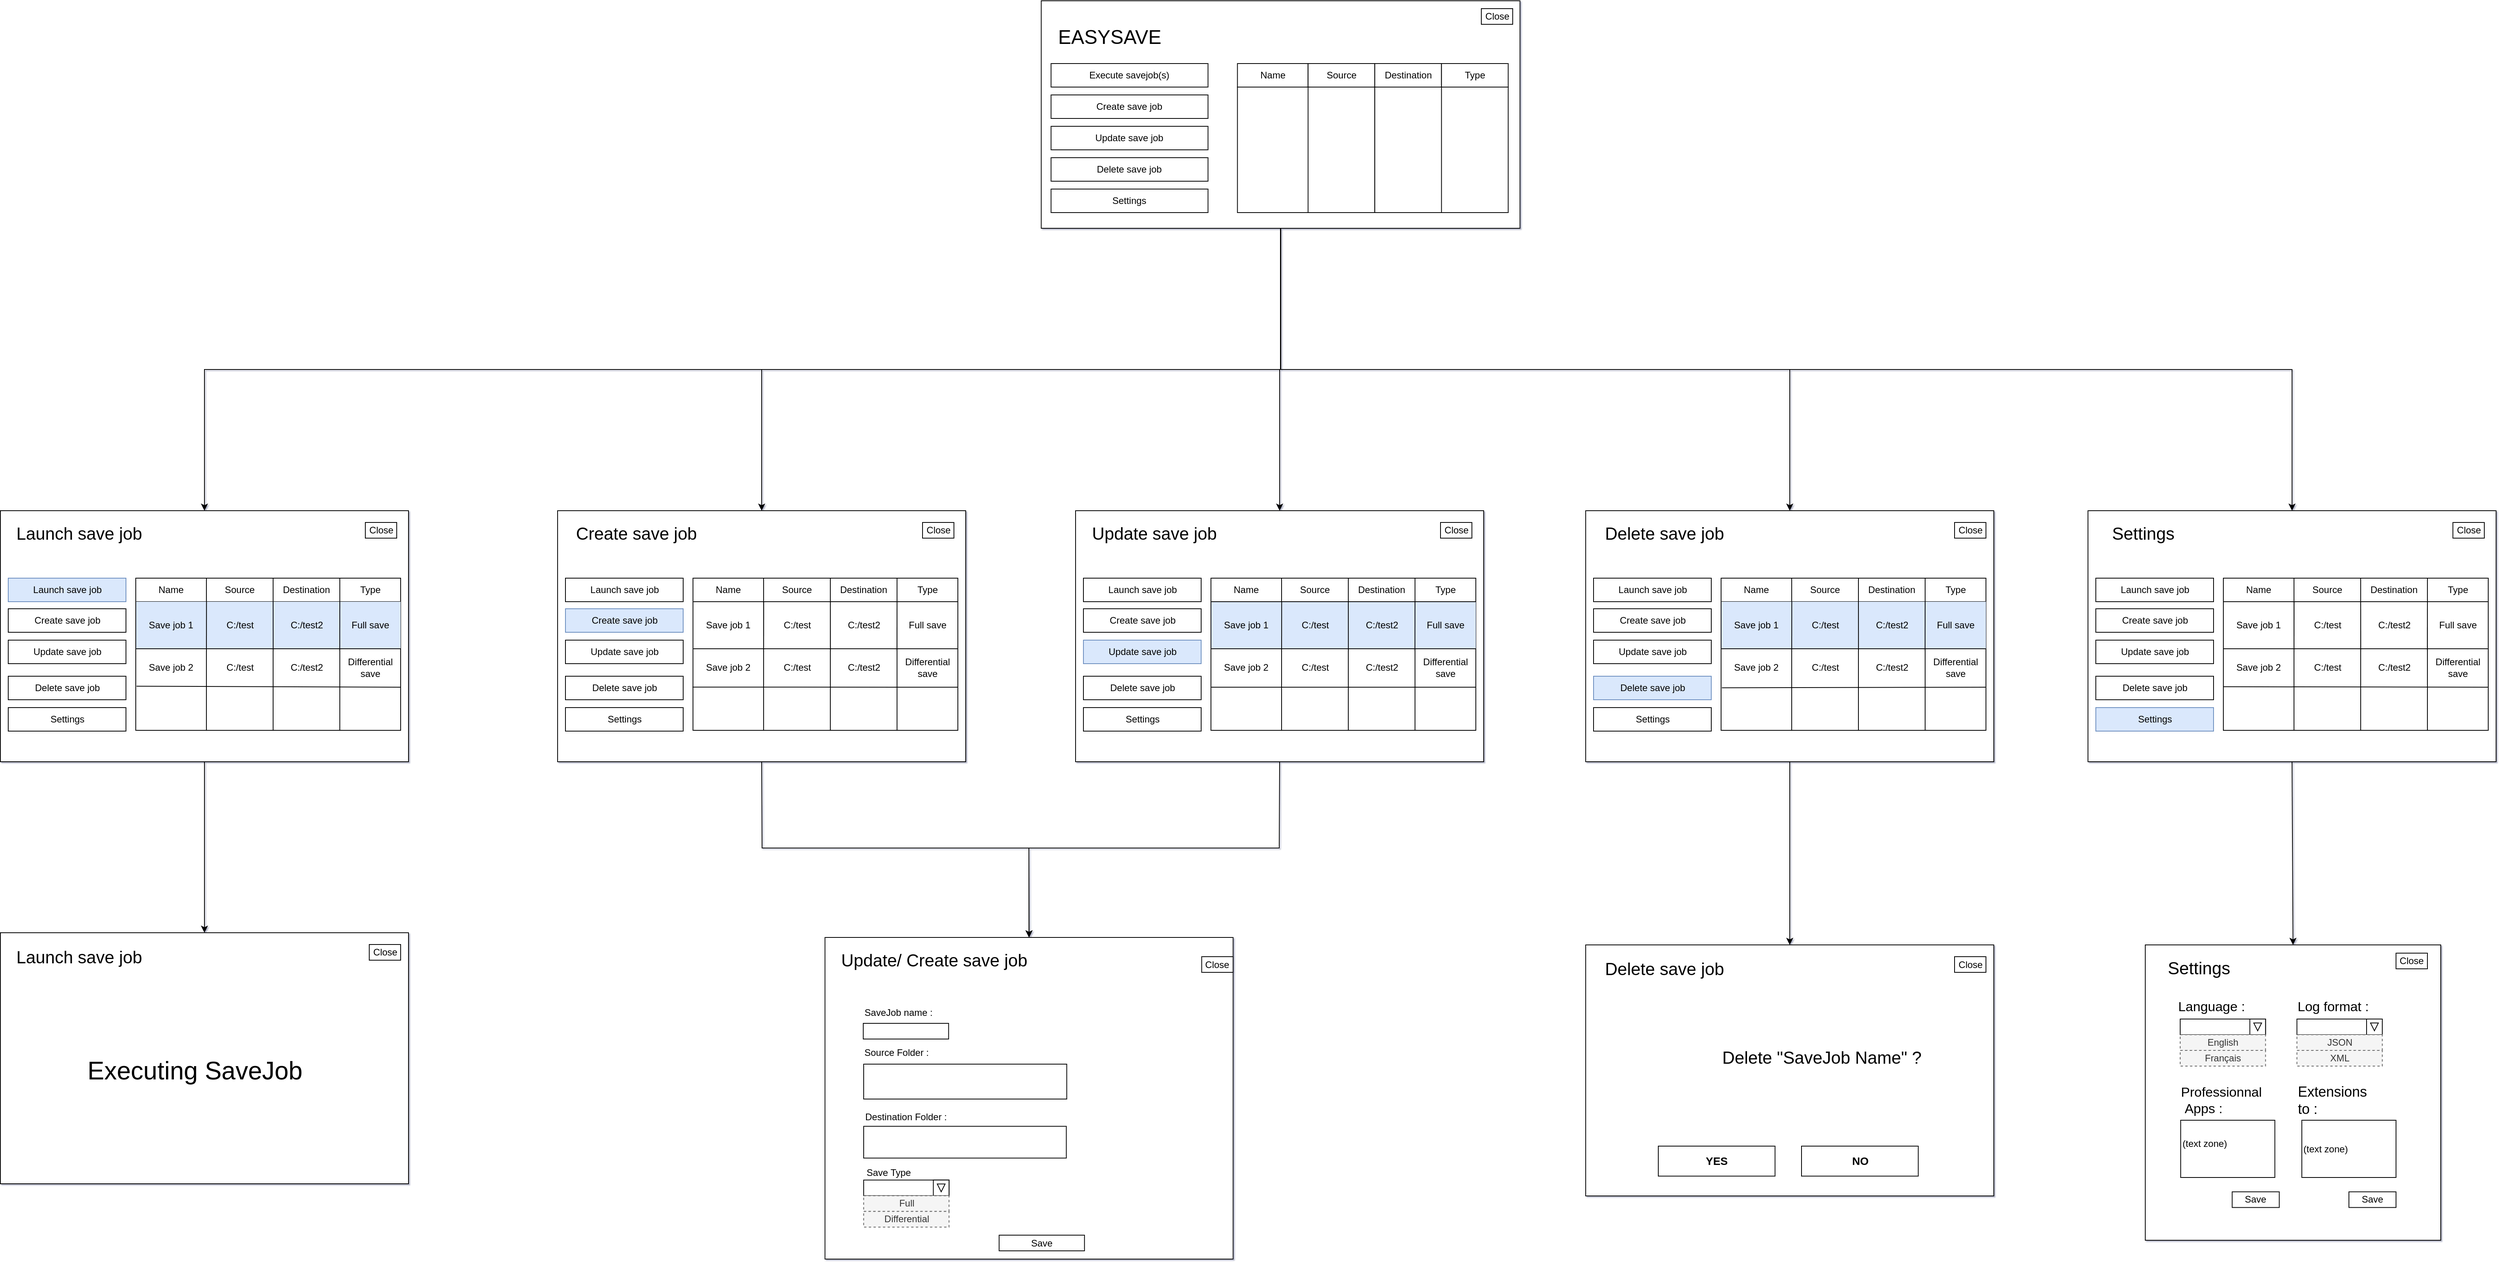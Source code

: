 <mxfile version="23.1.5" type="device">
  <diagram name="Page-1" id="6483GU3L13XsQskkjvX8">
    <mxGraphModel dx="6538" dy="2088" grid="1" gridSize="10" guides="1" tooltips="1" connect="1" arrows="1" fold="1" page="1" pageScale="1" pageWidth="1169" pageHeight="827" background="#ffffff" math="0" shadow="1">
      <root>
        <mxCell id="0" />
        <mxCell id="1" parent="0" />
        <mxCell id="ndV3JWdsCVKpFoXk2zZ--241" value="" style="rounded=0;whiteSpace=wrap;html=1;" parent="1" vertex="1">
          <mxGeometry x="-192.5" y="700" width="520" height="320" as="geometry" />
        </mxCell>
        <mxCell id="ndV3JWdsCVKpFoXk2zZ--247" value="&#xa;&lt;span style=&quot;color: rgb(0, 0, 0); font-family: Helvetica; font-size: 12px; font-style: normal; font-variant-ligatures: normal; font-variant-caps: normal; font-weight: 400; letter-spacing: normal; orphans: 2; text-align: center; text-indent: 0px; text-transform: none; widows: 2; word-spacing: 0px; -webkit-text-stroke-width: 0px; background-color: rgb(251, 251, 251); text-decoration-thickness: initial; text-decoration-style: initial; text-decoration-color: initial; float: none; display: inline !important;&quot;&gt;Save job 1&lt;/span&gt;&#xa;&#xa;" style="rounded=0;whiteSpace=wrap;html=1;" parent="1" vertex="1">
          <mxGeometry x="-20" y="816" width="337.5" height="164" as="geometry" />
        </mxCell>
        <mxCell id="ndV3JWdsCVKpFoXk2zZ--248" value="" style="rounded=0;whiteSpace=wrap;html=1;" parent="1" vertex="1">
          <mxGeometry x="70" y="816" width="85" height="164" as="geometry" />
        </mxCell>
        <mxCell id="ndV3JWdsCVKpFoXk2zZ--249" value="" style="rounded=0;whiteSpace=wrap;html=1;" parent="1" vertex="1">
          <mxGeometry x="155" y="816" width="85" height="164" as="geometry" />
        </mxCell>
        <mxCell id="ndV3JWdsCVKpFoXk2zZ--256" value="Save job 2" style="rounded=0;whiteSpace=wrap;html=1;strokeColor=none;fillColor=none;" parent="1" vertex="1">
          <mxGeometry x="-8.75" y="885" width="67.5" height="30" as="geometry" />
        </mxCell>
        <mxCell id="ndV3JWdsCVKpFoXk2zZ--257" value="C:/test" style="rounded=0;whiteSpace=wrap;html=1;strokeColor=none;fillColor=none;" parent="1" vertex="1">
          <mxGeometry x="78.75" y="885" width="67.5" height="30" as="geometry" />
        </mxCell>
        <mxCell id="ndV3JWdsCVKpFoXk2zZ--258" value="C:/test2" style="rounded=0;whiteSpace=wrap;html=1;strokeColor=none;fillColor=none;" parent="1" vertex="1">
          <mxGeometry x="163.75" y="885" width="67.5" height="30" as="geometry" />
        </mxCell>
        <mxCell id="ndV3JWdsCVKpFoXk2zZ--263" value="" style="endArrow=none;html=1;rounded=0;entryX=1;entryY=1;entryDx=0;entryDy=0;" parent="1" edge="1">
          <mxGeometry width="50" height="50" relative="1" as="geometry">
            <mxPoint x="-20" y="925" as="sourcePoint" />
            <mxPoint x="317" y="925" as="targetPoint" />
          </mxGeometry>
        </mxCell>
        <mxCell id="ndV3JWdsCVKpFoXk2zZ--337" style="edgeStyle=orthogonalEdgeStyle;rounded=0;orthogonalLoop=1;jettySize=auto;html=1;exitX=0.5;exitY=1;exitDx=0;exitDy=0;entryX=0.5;entryY=0;entryDx=0;entryDy=0;" parent="1" source="ndV3JWdsCVKpFoXk2zZ--4" target="ndV3JWdsCVKpFoXk2zZ--22" edge="1">
          <mxGeometry relative="1" as="geometry" />
        </mxCell>
        <mxCell id="ndV3JWdsCVKpFoXk2zZ--338" style="edgeStyle=orthogonalEdgeStyle;rounded=0;orthogonalLoop=1;jettySize=auto;html=1;exitX=0.5;exitY=1;exitDx=0;exitDy=0;entryX=0.5;entryY=0;entryDx=0;entryDy=0;" parent="1" source="ndV3JWdsCVKpFoXk2zZ--4" target="ndV3JWdsCVKpFoXk2zZ--152" edge="1">
          <mxGeometry relative="1" as="geometry" />
        </mxCell>
        <mxCell id="ndV3JWdsCVKpFoXk2zZ--339" style="edgeStyle=orthogonalEdgeStyle;rounded=0;orthogonalLoop=1;jettySize=auto;html=1;" parent="1" source="ndV3JWdsCVKpFoXk2zZ--4" target="ndV3JWdsCVKpFoXk2zZ--241" edge="1">
          <mxGeometry relative="1" as="geometry" />
        </mxCell>
        <mxCell id="ndV3JWdsCVKpFoXk2zZ--340" style="edgeStyle=orthogonalEdgeStyle;rounded=0;orthogonalLoop=1;jettySize=auto;html=1;exitX=0.5;exitY=1;exitDx=0;exitDy=0;" parent="1" source="ndV3JWdsCVKpFoXk2zZ--4" target="ndV3JWdsCVKpFoXk2zZ--119" edge="1">
          <mxGeometry relative="1" as="geometry" />
        </mxCell>
        <mxCell id="ndV3JWdsCVKpFoXk2zZ--341" style="edgeStyle=orthogonalEdgeStyle;rounded=0;orthogonalLoop=1;jettySize=auto;html=1;exitX=0.5;exitY=1;exitDx=0;exitDy=0;" parent="1" source="ndV3JWdsCVKpFoXk2zZ--4" target="ndV3JWdsCVKpFoXk2zZ--303" edge="1">
          <mxGeometry relative="1" as="geometry" />
        </mxCell>
        <mxCell id="ndV3JWdsCVKpFoXk2zZ--4" value="" style="rounded=0;whiteSpace=wrap;html=1;" parent="1" vertex="1">
          <mxGeometry x="-236.25" y="50" width="610" height="290" as="geometry" />
        </mxCell>
        <mxCell id="NSSNdUl1MLXboPLtLDol-12" value="" style="whiteSpace=wrap;html=1;aspect=fixed;" parent="1" vertex="1">
          <mxGeometry x="1170.5" y="1253.5" width="376.5" height="376.5" as="geometry" />
        </mxCell>
        <mxCell id="NSSNdUl1MLXboPLtLDol-3" value="&lt;font style=&quot;font-size: 25px;&quot;&gt;EASYSAVE&lt;/font&gt;" style="text;html=1;strokeColor=none;fillColor=none;align=center;verticalAlign=middle;whiteSpace=wrap;rounded=0;" parent="1" vertex="1">
          <mxGeometry x="-238.75" y="80" width="180" height="30" as="geometry" />
        </mxCell>
        <mxCell id="NSSNdUl1MLXboPLtLDol-23" value="&lt;font style=&quot;font-size: 22px;&quot;&gt;Settings&lt;/font&gt;" style="text;html=1;strokeColor=none;fillColor=none;align=center;verticalAlign=middle;whiteSpace=wrap;rounded=0;" parent="1" vertex="1">
          <mxGeometry x="1173.75" y="1268.5" width="130" height="30" as="geometry" />
        </mxCell>
        <mxCell id="NSSNdUl1MLXboPLtLDol-24" style="edgeStyle=orthogonalEdgeStyle;rounded=0;orthogonalLoop=1;jettySize=auto;html=1;exitX=0.5;exitY=1;exitDx=0;exitDy=0;" parent="1" edge="1">
          <mxGeometry relative="1" as="geometry">
            <mxPoint x="-513.75" y="1341" as="sourcePoint" />
            <mxPoint x="-513.75" y="1341" as="targetPoint" />
          </mxGeometry>
        </mxCell>
        <mxCell id="NSSNdUl1MLXboPLtLDol-28" value="&lt;font style=&quot;font-size: 17px;&quot;&gt;Language :&lt;/font&gt;" style="text;html=1;strokeColor=none;fillColor=none;align=center;verticalAlign=middle;whiteSpace=wrap;rounded=0;" parent="1" vertex="1">
          <mxGeometry x="1155" y="1318" width="200" height="30" as="geometry" />
        </mxCell>
        <mxCell id="NSSNdUl1MLXboPLtLDol-55" value="(text zone)&lt;div&gt;&lt;br/&gt;&lt;/div&gt;" style="rounded=0;whiteSpace=wrap;html=1;align=left;" parent="1" vertex="1">
          <mxGeometry x="1215.63" y="1477" width="120" height="73" as="geometry" />
        </mxCell>
        <mxCell id="NSSNdUl1MLXboPLtLDol-74" value="Close" style="rounded=0;whiteSpace=wrap;html=1;" parent="1" vertex="1">
          <mxGeometry x="1490" y="1264" width="40" height="20" as="geometry" />
        </mxCell>
        <mxCell id="NSSNdUl1MLXboPLtLDol-185" value="Execute savejob(s)" style="rounded=0;whiteSpace=wrap;html=1;" parent="1" vertex="1">
          <mxGeometry x="-223.75" y="130" width="200" height="30" as="geometry" />
        </mxCell>
        <mxCell id="NSSNdUl1MLXboPLtLDol-186" value="Create save job" style="rounded=0;whiteSpace=wrap;html=1;" parent="1" vertex="1">
          <mxGeometry x="-223.75" y="170" width="200" height="30" as="geometry" />
        </mxCell>
        <mxCell id="NSSNdUl1MLXboPLtLDol-187" value="Update save job" style="rounded=0;whiteSpace=wrap;html=1;" parent="1" vertex="1">
          <mxGeometry x="-223.75" y="210" width="200" height="30" as="geometry" />
        </mxCell>
        <mxCell id="NSSNdUl1MLXboPLtLDol-188" value="Delete save job" style="rounded=0;whiteSpace=wrap;html=1;" parent="1" vertex="1">
          <mxGeometry x="-223.75" y="250" width="200" height="30" as="geometry" />
        </mxCell>
        <mxCell id="NSSNdUl1MLXboPLtLDol-189" value="Settings" style="rounded=0;whiteSpace=wrap;html=1;" parent="1" vertex="1">
          <mxGeometry x="-223.75" y="290" width="200" height="30" as="geometry" />
        </mxCell>
        <mxCell id="ndV3JWdsCVKpFoXk2zZ--2" value="&lt;font style=&quot;font-size: 17px;&quot;&gt;Log format :&lt;/font&gt;" style="text;html=1;strokeColor=none;fillColor=none;align=center;verticalAlign=middle;whiteSpace=wrap;rounded=0;" parent="1" vertex="1">
          <mxGeometry x="1310" y="1318" width="200" height="30" as="geometry" />
        </mxCell>
        <mxCell id="ndV3JWdsCVKpFoXk2zZ--5" value="Name" style="rounded=0;whiteSpace=wrap;html=1;" parent="1" vertex="1">
          <mxGeometry x="13.75" y="130" width="90" height="30" as="geometry" />
        </mxCell>
        <mxCell id="ndV3JWdsCVKpFoXk2zZ--7" value="Source" style="rounded=0;whiteSpace=wrap;html=1;" parent="1" vertex="1">
          <mxGeometry x="103.75" y="130" width="85" height="30" as="geometry" />
        </mxCell>
        <mxCell id="ndV3JWdsCVKpFoXk2zZ--9" value="Destination" style="rounded=0;whiteSpace=wrap;html=1;" parent="1" vertex="1">
          <mxGeometry x="188.75" y="130" width="85" height="30" as="geometry" />
        </mxCell>
        <mxCell id="ndV3JWdsCVKpFoXk2zZ--10" value="Type" style="rounded=0;whiteSpace=wrap;html=1;" parent="1" vertex="1">
          <mxGeometry x="273.75" y="130" width="85" height="30" as="geometry" />
        </mxCell>
        <mxCell id="ndV3JWdsCVKpFoXk2zZ--13" value="" style="rounded=0;whiteSpace=wrap;html=1;" parent="1" vertex="1">
          <mxGeometry x="13.75" y="160" width="345" height="160" as="geometry" />
        </mxCell>
        <mxCell id="ndV3JWdsCVKpFoXk2zZ--17" value="" style="rounded=0;whiteSpace=wrap;html=1;" parent="1" vertex="1">
          <mxGeometry x="103.75" y="160" width="85" height="160" as="geometry" />
        </mxCell>
        <mxCell id="ndV3JWdsCVKpFoXk2zZ--18" value="" style="rounded=0;whiteSpace=wrap;html=1;" parent="1" vertex="1">
          <mxGeometry x="188.75" y="160" width="85" height="160" as="geometry" />
        </mxCell>
        <mxCell id="ndV3JWdsCVKpFoXk2zZ--22" value="" style="rounded=0;whiteSpace=wrap;html=1;" parent="1" vertex="1">
          <mxGeometry x="-1562.5" y="700" width="520" height="320" as="geometry" />
        </mxCell>
        <mxCell id="ndV3JWdsCVKpFoXk2zZ--23" value="&lt;font style=&quot;font-size: 22px;&quot;&gt;Launch save job&lt;/font&gt;" style="text;html=1;strokeColor=none;fillColor=none;align=center;verticalAlign=middle;whiteSpace=wrap;rounded=0;" parent="1" vertex="1">
          <mxGeometry x="-1552.5" y="715" width="180" height="30" as="geometry" />
        </mxCell>
        <mxCell id="ndV3JWdsCVKpFoXk2zZ--24" value="Launch save job" style="rounded=0;whiteSpace=wrap;html=1;fillColor=#dae8fc;strokeColor=#6c8ebf;" parent="1" vertex="1">
          <mxGeometry x="-1552.5" y="786" width="150" height="30" as="geometry" />
        </mxCell>
        <mxCell id="ndV3JWdsCVKpFoXk2zZ--29" value="Name" style="rounded=0;whiteSpace=wrap;html=1;" parent="1" vertex="1">
          <mxGeometry x="-1390" y="786" width="90" height="30" as="geometry" />
        </mxCell>
        <mxCell id="ndV3JWdsCVKpFoXk2zZ--30" value="Source" style="rounded=0;whiteSpace=wrap;html=1;" parent="1" vertex="1">
          <mxGeometry x="-1300" y="786" width="85" height="30" as="geometry" />
        </mxCell>
        <mxCell id="ndV3JWdsCVKpFoXk2zZ--31" value="Destination" style="rounded=0;whiteSpace=wrap;html=1;" parent="1" vertex="1">
          <mxGeometry x="-1215" y="786" width="85" height="30" as="geometry" />
        </mxCell>
        <mxCell id="ndV3JWdsCVKpFoXk2zZ--32" value="Type" style="rounded=0;whiteSpace=wrap;html=1;" parent="1" vertex="1">
          <mxGeometry x="-1130" y="786" width="77.5" height="30" as="geometry" />
        </mxCell>
        <mxCell id="ndV3JWdsCVKpFoXk2zZ--33" value="&#xa;&lt;span style=&quot;color: rgb(0, 0, 0); font-family: Helvetica; font-size: 12px; font-style: normal; font-variant-ligatures: normal; font-variant-caps: normal; font-weight: 400; letter-spacing: normal; orphans: 2; text-align: center; text-indent: 0px; text-transform: none; widows: 2; word-spacing: 0px; -webkit-text-stroke-width: 0px; background-color: rgb(251, 251, 251); text-decoration-thickness: initial; text-decoration-style: initial; text-decoration-color: initial; float: none; display: inline !important;&quot;&gt;Save job 1&lt;/span&gt;&#xa;&#xa;" style="rounded=0;whiteSpace=wrap;html=1;" parent="1" vertex="1">
          <mxGeometry x="-1390" y="816" width="337.5" height="164" as="geometry" />
        </mxCell>
        <mxCell id="ndV3JWdsCVKpFoXk2zZ--34" value="" style="rounded=0;whiteSpace=wrap;html=1;" parent="1" vertex="1">
          <mxGeometry x="-1300" y="816" width="85" height="164" as="geometry" />
        </mxCell>
        <mxCell id="ndV3JWdsCVKpFoXk2zZ--35" value="" style="rounded=0;whiteSpace=wrap;html=1;" parent="1" vertex="1">
          <mxGeometry x="-1215" y="816" width="85" height="164" as="geometry" />
        </mxCell>
        <mxCell id="ndV3JWdsCVKpFoXk2zZ--44" value="" style="rounded=0;whiteSpace=wrap;html=1;strokeColor=none;fillColor=#dae8fc;" parent="1" vertex="1">
          <mxGeometry x="-1390" y="816" width="337.5" height="60" as="geometry" />
        </mxCell>
        <mxCell id="ndV3JWdsCVKpFoXk2zZ--37" value="Save job 1" style="rounded=0;whiteSpace=wrap;html=1;strokeColor=none;fillColor=none;" parent="1" vertex="1">
          <mxGeometry x="-1378.75" y="831" width="67.5" height="30" as="geometry" />
        </mxCell>
        <mxCell id="ndV3JWdsCVKpFoXk2zZ--38" value="C:/test" style="rounded=0;whiteSpace=wrap;html=1;strokeColor=none;fillColor=none;" parent="1" vertex="1">
          <mxGeometry x="-1291.25" y="831" width="67.5" height="30" as="geometry" />
        </mxCell>
        <mxCell id="ndV3JWdsCVKpFoXk2zZ--39" value="C:/test2" style="rounded=0;whiteSpace=wrap;html=1;strokeColor=none;fillColor=none;" parent="1" vertex="1">
          <mxGeometry x="-1206.25" y="831" width="67.5" height="30" as="geometry" />
        </mxCell>
        <mxCell id="ndV3JWdsCVKpFoXk2zZ--41" value="Full save" style="rounded=0;whiteSpace=wrap;html=1;strokeColor=none;fillColor=none;" parent="1" vertex="1">
          <mxGeometry x="-1125" y="831" width="67.5" height="30" as="geometry" />
        </mxCell>
        <mxCell id="ndV3JWdsCVKpFoXk2zZ--45" value="" style="endArrow=none;html=1;rounded=0;exitX=0.267;exitY=0;exitDx=0;exitDy=0;exitPerimeter=0;" parent="1" source="ndV3JWdsCVKpFoXk2zZ--44" edge="1">
          <mxGeometry width="50" height="50" relative="1" as="geometry">
            <mxPoint x="-1352.5" y="898.5" as="sourcePoint" />
            <mxPoint x="-1300" y="892.805" as="targetPoint" />
          </mxGeometry>
        </mxCell>
        <mxCell id="ndV3JWdsCVKpFoXk2zZ--51" value="" style="endArrow=none;html=1;rounded=0;exitX=0;exitY=0;exitDx=0;exitDy=0;entryX=0;entryY=0.385;entryDx=0;entryDy=0;entryPerimeter=0;" parent="1" source="ndV3JWdsCVKpFoXk2zZ--44" target="ndV3JWdsCVKpFoXk2zZ--33" edge="1">
          <mxGeometry width="50" height="50" relative="1" as="geometry">
            <mxPoint x="-1289.5" y="826" as="sourcePoint" />
            <mxPoint x="-1290" y="902.805" as="targetPoint" />
          </mxGeometry>
        </mxCell>
        <mxCell id="ndV3JWdsCVKpFoXk2zZ--52" value="Save job 2" style="rounded=0;whiteSpace=wrap;html=1;strokeColor=none;fillColor=none;" parent="1" vertex="1">
          <mxGeometry x="-1378.75" y="885" width="67.5" height="30" as="geometry" />
        </mxCell>
        <mxCell id="ndV3JWdsCVKpFoXk2zZ--53" value="C:/test" style="rounded=0;whiteSpace=wrap;html=1;strokeColor=none;fillColor=none;" parent="1" vertex="1">
          <mxGeometry x="-1291.25" y="885" width="67.5" height="30" as="geometry" />
        </mxCell>
        <mxCell id="ndV3JWdsCVKpFoXk2zZ--54" value="C:/test2" style="rounded=0;whiteSpace=wrap;html=1;strokeColor=none;fillColor=none;" parent="1" vertex="1">
          <mxGeometry x="-1206.25" y="885" width="67.5" height="30" as="geometry" />
        </mxCell>
        <mxCell id="ndV3JWdsCVKpFoXk2zZ--55" value="Differential save" style="rounded=0;whiteSpace=wrap;html=1;strokeColor=none;fillColor=none;" parent="1" vertex="1">
          <mxGeometry x="-1125" y="885" width="67.5" height="30" as="geometry" />
        </mxCell>
        <mxCell id="ndV3JWdsCVKpFoXk2zZ--56" value="" style="endArrow=none;html=1;rounded=0;exitX=0.267;exitY=0;exitDx=0;exitDy=0;exitPerimeter=0;entryX=0.001;entryY=0.384;entryDx=0;entryDy=0;entryPerimeter=0;" parent="1" target="ndV3JWdsCVKpFoXk2zZ--35" edge="1">
          <mxGeometry width="50" height="50" relative="1" as="geometry">
            <mxPoint x="-1215" y="812.6" as="sourcePoint" />
            <mxPoint x="-1215.5" y="889.405" as="targetPoint" />
          </mxGeometry>
        </mxCell>
        <mxCell id="ndV3JWdsCVKpFoXk2zZ--57" value="" style="endArrow=none;html=1;rounded=0;entryX=1;entryY=1;entryDx=0;entryDy=0;" parent="1" target="ndV3JWdsCVKpFoXk2zZ--44" edge="1">
          <mxGeometry width="50" height="50" relative="1" as="geometry">
            <mxPoint x="-1390" y="876" as="sourcePoint" />
            <mxPoint x="-1280" y="912.805" as="targetPoint" />
          </mxGeometry>
        </mxCell>
        <mxCell id="ndV3JWdsCVKpFoXk2zZ--58" value="" style="endArrow=none;html=1;rounded=0;exitX=0.267;exitY=0;exitDx=0;exitDy=0;exitPerimeter=0;entryX=0.999;entryY=0.382;entryDx=0;entryDy=0;entryPerimeter=0;" parent="1" target="ndV3JWdsCVKpFoXk2zZ--35" edge="1">
          <mxGeometry width="50" height="50" relative="1" as="geometry">
            <mxPoint x="-1130" y="812.6" as="sourcePoint" />
            <mxPoint x="-1130.5" y="889.405" as="targetPoint" />
          </mxGeometry>
        </mxCell>
        <mxCell id="ndV3JWdsCVKpFoXk2zZ--59" value="" style="endArrow=none;html=1;rounded=0;entryX=1;entryY=1;entryDx=0;entryDy=0;exitX=0.003;exitY=0.657;exitDx=0;exitDy=0;exitPerimeter=0;" parent="1" source="ndV3JWdsCVKpFoXk2zZ--33" edge="1">
          <mxGeometry width="50" height="50" relative="1" as="geometry">
            <mxPoint x="-1392.5" y="925" as="sourcePoint" />
            <mxPoint x="-1053" y="925" as="targetPoint" />
          </mxGeometry>
        </mxCell>
        <mxCell id="ndV3JWdsCVKpFoXk2zZ--114" value="Create save job" style="rounded=0;whiteSpace=wrap;html=1;" parent="1" vertex="1">
          <mxGeometry x="-1552.5" y="825" width="150" height="30" as="geometry" />
        </mxCell>
        <mxCell id="ndV3JWdsCVKpFoXk2zZ--115" value="Update save job" style="rounded=0;whiteSpace=wrap;html=1;" parent="1" vertex="1">
          <mxGeometry x="-1552.5" y="865" width="150" height="30" as="geometry" />
        </mxCell>
        <mxCell id="ndV3JWdsCVKpFoXk2zZ--116" value="Delete save job" style="rounded=0;whiteSpace=wrap;html=1;" parent="1" vertex="1">
          <mxGeometry x="-1552.5" y="911" width="150" height="30" as="geometry" />
        </mxCell>
        <mxCell id="ndV3JWdsCVKpFoXk2zZ--118" value="Settings" style="rounded=0;whiteSpace=wrap;html=1;" parent="1" vertex="1">
          <mxGeometry x="-1552.5" y="951" width="150" height="30" as="geometry" />
        </mxCell>
        <mxCell id="ndV3JWdsCVKpFoXk2zZ--119" value="" style="rounded=0;whiteSpace=wrap;html=1;" parent="1" vertex="1">
          <mxGeometry x="457.5" y="700" width="520" height="320" as="geometry" />
        </mxCell>
        <mxCell id="ndV3JWdsCVKpFoXk2zZ--120" value="&lt;font style=&quot;font-size: 22px;&quot;&gt;Delete save job&lt;/font&gt;" style="text;html=1;strokeColor=none;fillColor=none;align=center;verticalAlign=middle;whiteSpace=wrap;rounded=0;" parent="1" vertex="1">
          <mxGeometry x="467.5" y="715" width="180" height="30" as="geometry" />
        </mxCell>
        <mxCell id="ndV3JWdsCVKpFoXk2zZ--122" value="Name" style="rounded=0;whiteSpace=wrap;html=1;" parent="1" vertex="1">
          <mxGeometry x="630" y="786" width="90" height="30" as="geometry" />
        </mxCell>
        <mxCell id="ndV3JWdsCVKpFoXk2zZ--123" value="Source" style="rounded=0;whiteSpace=wrap;html=1;" parent="1" vertex="1">
          <mxGeometry x="720" y="786" width="85" height="30" as="geometry" />
        </mxCell>
        <mxCell id="ndV3JWdsCVKpFoXk2zZ--124" value="Destination" style="rounded=0;whiteSpace=wrap;html=1;" parent="1" vertex="1">
          <mxGeometry x="805" y="786" width="85" height="30" as="geometry" />
        </mxCell>
        <mxCell id="ndV3JWdsCVKpFoXk2zZ--125" value="Type" style="rounded=0;whiteSpace=wrap;html=1;" parent="1" vertex="1">
          <mxGeometry x="890" y="786" width="77.5" height="30" as="geometry" />
        </mxCell>
        <mxCell id="ndV3JWdsCVKpFoXk2zZ--126" value="&#xa;&lt;span style=&quot;color: rgb(0, 0, 0); font-family: Helvetica; font-size: 12px; font-style: normal; font-variant-ligatures: normal; font-variant-caps: normal; font-weight: 400; letter-spacing: normal; orphans: 2; text-align: center; text-indent: 0px; text-transform: none; widows: 2; word-spacing: 0px; -webkit-text-stroke-width: 0px; background-color: rgb(251, 251, 251); text-decoration-thickness: initial; text-decoration-style: initial; text-decoration-color: initial; float: none; display: inline !important;&quot;&gt;Save job 1&lt;/span&gt;&#xa;&#xa;" style="rounded=0;whiteSpace=wrap;html=1;" parent="1" vertex="1">
          <mxGeometry x="630" y="816" width="337.5" height="164" as="geometry" />
        </mxCell>
        <mxCell id="ndV3JWdsCVKpFoXk2zZ--127" value="" style="rounded=0;whiteSpace=wrap;html=1;" parent="1" vertex="1">
          <mxGeometry x="720" y="816" width="85" height="164" as="geometry" />
        </mxCell>
        <mxCell id="ndV3JWdsCVKpFoXk2zZ--128" value="" style="rounded=0;whiteSpace=wrap;html=1;" parent="1" vertex="1">
          <mxGeometry x="805" y="816" width="85" height="164" as="geometry" />
        </mxCell>
        <mxCell id="ndV3JWdsCVKpFoXk2zZ--129" value="" style="rounded=0;whiteSpace=wrap;html=1;strokeColor=none;fillColor=#dae8fc;" parent="1" vertex="1">
          <mxGeometry x="630" y="816" width="337.5" height="60" as="geometry" />
        </mxCell>
        <mxCell id="ndV3JWdsCVKpFoXk2zZ--130" value="Save job 1" style="rounded=0;whiteSpace=wrap;html=1;strokeColor=none;fillColor=none;" parent="1" vertex="1">
          <mxGeometry x="641.25" y="831" width="67.5" height="30" as="geometry" />
        </mxCell>
        <mxCell id="ndV3JWdsCVKpFoXk2zZ--131" value="C:/test" style="rounded=0;whiteSpace=wrap;html=1;strokeColor=none;fillColor=none;" parent="1" vertex="1">
          <mxGeometry x="728.75" y="831" width="67.5" height="30" as="geometry" />
        </mxCell>
        <mxCell id="ndV3JWdsCVKpFoXk2zZ--132" value="C:/test2" style="rounded=0;whiteSpace=wrap;html=1;strokeColor=none;fillColor=none;" parent="1" vertex="1">
          <mxGeometry x="813.75" y="831" width="67.5" height="30" as="geometry" />
        </mxCell>
        <mxCell id="ndV3JWdsCVKpFoXk2zZ--133" value="Full save" style="rounded=0;whiteSpace=wrap;html=1;strokeColor=none;fillColor=none;" parent="1" vertex="1">
          <mxGeometry x="895" y="831" width="67.5" height="30" as="geometry" />
        </mxCell>
        <mxCell id="ndV3JWdsCVKpFoXk2zZ--134" value="" style="endArrow=none;html=1;rounded=0;exitX=0.267;exitY=0;exitDx=0;exitDy=0;exitPerimeter=0;" parent="1" source="ndV3JWdsCVKpFoXk2zZ--129" edge="1">
          <mxGeometry width="50" height="50" relative="1" as="geometry">
            <mxPoint x="667.5" y="898.5" as="sourcePoint" />
            <mxPoint x="720" y="892.805" as="targetPoint" />
          </mxGeometry>
        </mxCell>
        <mxCell id="ndV3JWdsCVKpFoXk2zZ--135" value="" style="endArrow=none;html=1;rounded=0;exitX=0;exitY=0;exitDx=0;exitDy=0;entryX=0;entryY=0.385;entryDx=0;entryDy=0;entryPerimeter=0;" parent="1" source="ndV3JWdsCVKpFoXk2zZ--129" target="ndV3JWdsCVKpFoXk2zZ--126" edge="1">
          <mxGeometry width="50" height="50" relative="1" as="geometry">
            <mxPoint x="730.5" y="826" as="sourcePoint" />
            <mxPoint x="730" y="902.805" as="targetPoint" />
          </mxGeometry>
        </mxCell>
        <mxCell id="ndV3JWdsCVKpFoXk2zZ--136" value="Save job 2" style="rounded=0;whiteSpace=wrap;html=1;strokeColor=none;fillColor=none;" parent="1" vertex="1">
          <mxGeometry x="641.25" y="885" width="67.5" height="30" as="geometry" />
        </mxCell>
        <mxCell id="ndV3JWdsCVKpFoXk2zZ--137" value="C:/test" style="rounded=0;whiteSpace=wrap;html=1;strokeColor=none;fillColor=none;" parent="1" vertex="1">
          <mxGeometry x="728.75" y="885" width="67.5" height="30" as="geometry" />
        </mxCell>
        <mxCell id="ndV3JWdsCVKpFoXk2zZ--138" value="C:/test2" style="rounded=0;whiteSpace=wrap;html=1;strokeColor=none;fillColor=none;" parent="1" vertex="1">
          <mxGeometry x="813.75" y="885" width="67.5" height="30" as="geometry" />
        </mxCell>
        <mxCell id="ndV3JWdsCVKpFoXk2zZ--139" value="Differential save" style="rounded=0;whiteSpace=wrap;html=1;strokeColor=none;fillColor=none;" parent="1" vertex="1">
          <mxGeometry x="895" y="885" width="67.5" height="30" as="geometry" />
        </mxCell>
        <mxCell id="ndV3JWdsCVKpFoXk2zZ--140" value="" style="endArrow=none;html=1;rounded=0;exitX=0.267;exitY=0;exitDx=0;exitDy=0;exitPerimeter=0;entryX=0.001;entryY=0.384;entryDx=0;entryDy=0;entryPerimeter=0;" parent="1" target="ndV3JWdsCVKpFoXk2zZ--128" edge="1">
          <mxGeometry width="50" height="50" relative="1" as="geometry">
            <mxPoint x="805" y="812.6" as="sourcePoint" />
            <mxPoint x="804.5" y="889.405" as="targetPoint" />
          </mxGeometry>
        </mxCell>
        <mxCell id="ndV3JWdsCVKpFoXk2zZ--141" value="" style="endArrow=none;html=1;rounded=0;entryX=1;entryY=1;entryDx=0;entryDy=0;" parent="1" target="ndV3JWdsCVKpFoXk2zZ--129" edge="1">
          <mxGeometry width="50" height="50" relative="1" as="geometry">
            <mxPoint x="630" y="876" as="sourcePoint" />
            <mxPoint x="740" y="912.805" as="targetPoint" />
          </mxGeometry>
        </mxCell>
        <mxCell id="ndV3JWdsCVKpFoXk2zZ--142" value="" style="endArrow=none;html=1;rounded=0;exitX=0.267;exitY=0;exitDx=0;exitDy=0;exitPerimeter=0;entryX=0.999;entryY=0.382;entryDx=0;entryDy=0;entryPerimeter=0;" parent="1" target="ndV3JWdsCVKpFoXk2zZ--128" edge="1">
          <mxGeometry width="50" height="50" relative="1" as="geometry">
            <mxPoint x="890" y="812.6" as="sourcePoint" />
            <mxPoint x="889.5" y="889.405" as="targetPoint" />
          </mxGeometry>
        </mxCell>
        <mxCell id="ndV3JWdsCVKpFoXk2zZ--143" value="" style="endArrow=none;html=1;rounded=0;entryX=1;entryY=1;entryDx=0;entryDy=0;exitX=0.003;exitY=0.669;exitDx=0;exitDy=0;exitPerimeter=0;" parent="1" source="ndV3JWdsCVKpFoXk2zZ--126" edge="1">
          <mxGeometry width="50" height="50" relative="1" as="geometry">
            <mxPoint x="627.5" y="925" as="sourcePoint" />
            <mxPoint x="967" y="925" as="targetPoint" />
          </mxGeometry>
        </mxCell>
        <mxCell id="ndV3JWdsCVKpFoXk2zZ--144" value="Create save job" style="rounded=0;whiteSpace=wrap;html=1;" parent="1" vertex="1">
          <mxGeometry x="467.5" y="825" width="150" height="30" as="geometry" />
        </mxCell>
        <mxCell id="ndV3JWdsCVKpFoXk2zZ--145" value="Update save job" style="rounded=0;whiteSpace=wrap;html=1;" parent="1" vertex="1">
          <mxGeometry x="467.5" y="865" width="150" height="30" as="geometry" />
        </mxCell>
        <mxCell id="ndV3JWdsCVKpFoXk2zZ--146" value="Delete save job" style="rounded=0;whiteSpace=wrap;html=1;fillColor=#dae8fc;strokeColor=#6c8ebf;" parent="1" vertex="1">
          <mxGeometry x="467.5" y="911" width="150" height="30" as="geometry" />
        </mxCell>
        <mxCell id="ndV3JWdsCVKpFoXk2zZ--147" value="Settings" style="rounded=0;whiteSpace=wrap;html=1;" parent="1" vertex="1">
          <mxGeometry x="467.5" y="951" width="150" height="30" as="geometry" />
        </mxCell>
        <mxCell id="ndV3JWdsCVKpFoXk2zZ--148" value="Launch save job" style="rounded=0;whiteSpace=wrap;html=1;" parent="1" vertex="1">
          <mxGeometry x="467.5" y="786" width="150" height="30" as="geometry" />
        </mxCell>
        <mxCell id="ndV3JWdsCVKpFoXk2zZ--149" value="Close" style="rounded=0;whiteSpace=wrap;html=1;" parent="1" vertex="1">
          <mxGeometry x="-1097.5" y="715" width="40" height="20" as="geometry" />
        </mxCell>
        <mxCell id="ndV3JWdsCVKpFoXk2zZ--150" value="Close" style="rounded=0;whiteSpace=wrap;html=1;" parent="1" vertex="1">
          <mxGeometry x="927.5" y="715" width="40" height="20" as="geometry" />
        </mxCell>
        <mxCell id="ndV3JWdsCVKpFoXk2zZ--151" value="Close" style="rounded=0;whiteSpace=wrap;html=1;" parent="1" vertex="1">
          <mxGeometry x="324.5" y="60" width="40" height="20" as="geometry" />
        </mxCell>
        <mxCell id="ndV3JWdsCVKpFoXk2zZ--152" value="" style="rounded=0;whiteSpace=wrap;html=1;" parent="1" vertex="1">
          <mxGeometry x="-852.5" y="700" width="520" height="320" as="geometry" />
        </mxCell>
        <mxCell id="ndV3JWdsCVKpFoXk2zZ--153" value="&lt;font style=&quot;font-size: 22px;&quot;&gt;Create save job&lt;/font&gt;" style="text;html=1;strokeColor=none;fillColor=none;align=center;verticalAlign=middle;whiteSpace=wrap;rounded=0;" parent="1" vertex="1">
          <mxGeometry x="-842.5" y="715" width="180" height="30" as="geometry" />
        </mxCell>
        <mxCell id="ndV3JWdsCVKpFoXk2zZ--155" value="Name" style="rounded=0;whiteSpace=wrap;html=1;" parent="1" vertex="1">
          <mxGeometry x="-680" y="786" width="90" height="30" as="geometry" />
        </mxCell>
        <mxCell id="ndV3JWdsCVKpFoXk2zZ--156" value="Source" style="rounded=0;whiteSpace=wrap;html=1;" parent="1" vertex="1">
          <mxGeometry x="-590" y="786" width="85" height="30" as="geometry" />
        </mxCell>
        <mxCell id="ndV3JWdsCVKpFoXk2zZ--157" value="Destination" style="rounded=0;whiteSpace=wrap;html=1;" parent="1" vertex="1">
          <mxGeometry x="-505" y="786" width="85" height="30" as="geometry" />
        </mxCell>
        <mxCell id="ndV3JWdsCVKpFoXk2zZ--158" value="Type" style="rounded=0;whiteSpace=wrap;html=1;" parent="1" vertex="1">
          <mxGeometry x="-420" y="786" width="77.5" height="30" as="geometry" />
        </mxCell>
        <mxCell id="ndV3JWdsCVKpFoXk2zZ--159" value="&#xa;&lt;span style=&quot;color: rgb(0, 0, 0); font-family: Helvetica; font-size: 12px; font-style: normal; font-variant-ligatures: normal; font-variant-caps: normal; font-weight: 400; letter-spacing: normal; orphans: 2; text-align: center; text-indent: 0px; text-transform: none; widows: 2; word-spacing: 0px; -webkit-text-stroke-width: 0px; background-color: rgb(251, 251, 251); text-decoration-thickness: initial; text-decoration-style: initial; text-decoration-color: initial; float: none; display: inline !important;&quot;&gt;Save job 1&lt;/span&gt;&#xa;&#xa;" style="rounded=0;whiteSpace=wrap;html=1;" parent="1" vertex="1">
          <mxGeometry x="-680" y="816" width="337.5" height="164" as="geometry" />
        </mxCell>
        <mxCell id="ndV3JWdsCVKpFoXk2zZ--160" value="" style="rounded=0;whiteSpace=wrap;html=1;" parent="1" vertex="1">
          <mxGeometry x="-590" y="816" width="85" height="164" as="geometry" />
        </mxCell>
        <mxCell id="ndV3JWdsCVKpFoXk2zZ--161" value="" style="rounded=0;whiteSpace=wrap;html=1;" parent="1" vertex="1">
          <mxGeometry x="-505" y="816" width="85" height="164" as="geometry" />
        </mxCell>
        <mxCell id="ndV3JWdsCVKpFoXk2zZ--163" value="Save job 1" style="rounded=0;whiteSpace=wrap;html=1;strokeColor=none;fillColor=none;" parent="1" vertex="1">
          <mxGeometry x="-668.75" y="831" width="67.5" height="30" as="geometry" />
        </mxCell>
        <mxCell id="ndV3JWdsCVKpFoXk2zZ--164" value="C:/test" style="rounded=0;whiteSpace=wrap;html=1;strokeColor=none;fillColor=none;" parent="1" vertex="1">
          <mxGeometry x="-581.25" y="831" width="67.5" height="30" as="geometry" />
        </mxCell>
        <mxCell id="ndV3JWdsCVKpFoXk2zZ--165" value="C:/test2" style="rounded=0;whiteSpace=wrap;html=1;strokeColor=none;fillColor=none;" parent="1" vertex="1">
          <mxGeometry x="-496.25" y="831" width="67.5" height="30" as="geometry" />
        </mxCell>
        <mxCell id="ndV3JWdsCVKpFoXk2zZ--166" value="Full save" style="rounded=0;whiteSpace=wrap;html=1;strokeColor=none;fillColor=none;" parent="1" vertex="1">
          <mxGeometry x="-415" y="831" width="67.5" height="30" as="geometry" />
        </mxCell>
        <mxCell id="ndV3JWdsCVKpFoXk2zZ--167" value="" style="endArrow=none;html=1;rounded=0;exitX=0.267;exitY=0;exitDx=0;exitDy=0;exitPerimeter=0;" parent="1" edge="1">
          <mxGeometry width="50" height="50" relative="1" as="geometry">
            <mxPoint x="-589.887" y="816" as="sourcePoint" />
            <mxPoint x="-590" y="892.805" as="targetPoint" />
          </mxGeometry>
        </mxCell>
        <mxCell id="ndV3JWdsCVKpFoXk2zZ--168" value="" style="endArrow=none;html=1;rounded=0;exitX=0;exitY=0;exitDx=0;exitDy=0;entryX=0;entryY=0.385;entryDx=0;entryDy=0;entryPerimeter=0;" parent="1" target="ndV3JWdsCVKpFoXk2zZ--159" edge="1">
          <mxGeometry width="50" height="50" relative="1" as="geometry">
            <mxPoint x="-680.0" y="816" as="sourcePoint" />
            <mxPoint x="-580" y="902.805" as="targetPoint" />
          </mxGeometry>
        </mxCell>
        <mxCell id="ndV3JWdsCVKpFoXk2zZ--169" value="Save job 2" style="rounded=0;whiteSpace=wrap;html=1;strokeColor=none;fillColor=none;" parent="1" vertex="1">
          <mxGeometry x="-668.75" y="885" width="67.5" height="30" as="geometry" />
        </mxCell>
        <mxCell id="ndV3JWdsCVKpFoXk2zZ--170" value="C:/test" style="rounded=0;whiteSpace=wrap;html=1;strokeColor=none;fillColor=none;" parent="1" vertex="1">
          <mxGeometry x="-581.25" y="885" width="67.5" height="30" as="geometry" />
        </mxCell>
        <mxCell id="ndV3JWdsCVKpFoXk2zZ--171" value="C:/test2" style="rounded=0;whiteSpace=wrap;html=1;strokeColor=none;fillColor=none;" parent="1" vertex="1">
          <mxGeometry x="-496.25" y="885" width="67.5" height="30" as="geometry" />
        </mxCell>
        <mxCell id="ndV3JWdsCVKpFoXk2zZ--172" value="Differential save" style="rounded=0;whiteSpace=wrap;html=1;strokeColor=none;fillColor=none;" parent="1" vertex="1">
          <mxGeometry x="-415" y="885" width="67.5" height="30" as="geometry" />
        </mxCell>
        <mxCell id="ndV3JWdsCVKpFoXk2zZ--173" value="" style="endArrow=none;html=1;rounded=0;exitX=0.267;exitY=0;exitDx=0;exitDy=0;exitPerimeter=0;entryX=0.001;entryY=0.384;entryDx=0;entryDy=0;entryPerimeter=0;" parent="1" target="ndV3JWdsCVKpFoXk2zZ--161" edge="1">
          <mxGeometry width="50" height="50" relative="1" as="geometry">
            <mxPoint x="-505" y="812.6" as="sourcePoint" />
            <mxPoint x="-505.5" y="889.405" as="targetPoint" />
          </mxGeometry>
        </mxCell>
        <mxCell id="ndV3JWdsCVKpFoXk2zZ--174" value="" style="endArrow=none;html=1;rounded=0;entryX=1;entryY=1;entryDx=0;entryDy=0;" parent="1" edge="1">
          <mxGeometry width="50" height="50" relative="1" as="geometry">
            <mxPoint x="-680" y="876" as="sourcePoint" />
            <mxPoint x="-342.5" y="876" as="targetPoint" />
          </mxGeometry>
        </mxCell>
        <mxCell id="ndV3JWdsCVKpFoXk2zZ--175" value="" style="endArrow=none;html=1;rounded=0;exitX=0.267;exitY=0;exitDx=0;exitDy=0;exitPerimeter=0;entryX=0.999;entryY=0.382;entryDx=0;entryDy=0;entryPerimeter=0;" parent="1" target="ndV3JWdsCVKpFoXk2zZ--161" edge="1">
          <mxGeometry width="50" height="50" relative="1" as="geometry">
            <mxPoint x="-420" y="812.6" as="sourcePoint" />
            <mxPoint x="-420.5" y="889.405" as="targetPoint" />
          </mxGeometry>
        </mxCell>
        <mxCell id="ndV3JWdsCVKpFoXk2zZ--176" value="" style="endArrow=none;html=1;rounded=0;entryX=1;entryY=1;entryDx=0;entryDy=0;exitX=-0.002;exitY=0.664;exitDx=0;exitDy=0;exitPerimeter=0;" parent="1" source="ndV3JWdsCVKpFoXk2zZ--159" edge="1">
          <mxGeometry width="50" height="50" relative="1" as="geometry">
            <mxPoint x="-682.5" y="925" as="sourcePoint" />
            <mxPoint x="-343" y="925" as="targetPoint" />
          </mxGeometry>
        </mxCell>
        <mxCell id="ndV3JWdsCVKpFoXk2zZ--177" value="Create save job" style="rounded=0;whiteSpace=wrap;html=1;fillColor=#dae8fc;strokeColor=#6c8ebf;" parent="1" vertex="1">
          <mxGeometry x="-842.5" y="825" width="150" height="30" as="geometry" />
        </mxCell>
        <mxCell id="ndV3JWdsCVKpFoXk2zZ--178" value="Update save job" style="rounded=0;whiteSpace=wrap;html=1;" parent="1" vertex="1">
          <mxGeometry x="-842.5" y="865" width="150" height="30" as="geometry" />
        </mxCell>
        <mxCell id="ndV3JWdsCVKpFoXk2zZ--179" value="Delete save job" style="rounded=0;whiteSpace=wrap;html=1;" parent="1" vertex="1">
          <mxGeometry x="-842.5" y="911" width="150" height="30" as="geometry" />
        </mxCell>
        <mxCell id="ndV3JWdsCVKpFoXk2zZ--180" value="Settings" style="rounded=0;whiteSpace=wrap;html=1;" parent="1" vertex="1">
          <mxGeometry x="-842.5" y="951" width="150" height="30" as="geometry" />
        </mxCell>
        <mxCell id="ndV3JWdsCVKpFoXk2zZ--181" value="Close" style="rounded=0;whiteSpace=wrap;html=1;" parent="1" vertex="1">
          <mxGeometry x="-387.5" y="715" width="40" height="20" as="geometry" />
        </mxCell>
        <mxCell id="ndV3JWdsCVKpFoXk2zZ--182" value="Launch save job" style="rounded=0;whiteSpace=wrap;html=1;" parent="1" vertex="1">
          <mxGeometry x="-842.5" y="786" width="150" height="30" as="geometry" />
        </mxCell>
        <mxCell id="ndV3JWdsCVKpFoXk2zZ--242" value="&lt;font style=&quot;font-size: 22px;&quot;&gt;Update save job&lt;/font&gt;" style="text;html=1;strokeColor=none;fillColor=none;align=center;verticalAlign=middle;whiteSpace=wrap;rounded=0;" parent="1" vertex="1">
          <mxGeometry x="-182.5" y="715" width="180" height="30" as="geometry" />
        </mxCell>
        <mxCell id="ndV3JWdsCVKpFoXk2zZ--265" value="Update save job" style="rounded=0;whiteSpace=wrap;html=1;fillColor=#dae8fc;strokeColor=#6c8ebf;" parent="1" vertex="1">
          <mxGeometry x="-182.5" y="865" width="150" height="30" as="geometry" />
        </mxCell>
        <mxCell id="ndV3JWdsCVKpFoXk2zZ--266" value="Delete save job" style="rounded=0;whiteSpace=wrap;html=1;" parent="1" vertex="1">
          <mxGeometry x="-182.5" y="911" width="150" height="30" as="geometry" />
        </mxCell>
        <mxCell id="ndV3JWdsCVKpFoXk2zZ--267" value="Settings" style="rounded=0;whiteSpace=wrap;html=1;" parent="1" vertex="1">
          <mxGeometry x="-182.5" y="951" width="150" height="30" as="geometry" />
        </mxCell>
        <mxCell id="ndV3JWdsCVKpFoXk2zZ--268" value="Close" style="rounded=0;whiteSpace=wrap;html=1;" parent="1" vertex="1">
          <mxGeometry x="272.5" y="715" width="40" height="20" as="geometry" />
        </mxCell>
        <mxCell id="ndV3JWdsCVKpFoXk2zZ--269" value="Launch save job" style="rounded=0;whiteSpace=wrap;html=1;" parent="1" vertex="1">
          <mxGeometry x="-182.5" y="786" width="150" height="30" as="geometry" />
        </mxCell>
        <mxCell id="ndV3JWdsCVKpFoXk2zZ--272" value="Create save job" style="rounded=0;whiteSpace=wrap;html=1;" parent="1" vertex="1">
          <mxGeometry x="-182.5" y="825" width="150" height="30" as="geometry" />
        </mxCell>
        <mxCell id="ndV3JWdsCVKpFoXk2zZ--303" value="" style="rounded=0;whiteSpace=wrap;html=1;" parent="1" vertex="1">
          <mxGeometry x="1097.5" y="700" width="520" height="320" as="geometry" />
        </mxCell>
        <mxCell id="ndV3JWdsCVKpFoXk2zZ--304" value="&lt;font style=&quot;font-size: 22px;&quot;&gt;Settings&lt;/font&gt;" style="text;html=1;strokeColor=none;fillColor=none;align=center;verticalAlign=middle;whiteSpace=wrap;rounded=0;" parent="1" vertex="1">
          <mxGeometry x="1077.5" y="715" width="180" height="30" as="geometry" />
        </mxCell>
        <mxCell id="ndV3JWdsCVKpFoXk2zZ--305" value="Name" style="rounded=0;whiteSpace=wrap;html=1;" parent="1" vertex="1">
          <mxGeometry x="1270" y="786" width="90" height="30" as="geometry" />
        </mxCell>
        <mxCell id="ndV3JWdsCVKpFoXk2zZ--306" value="Source" style="rounded=0;whiteSpace=wrap;html=1;" parent="1" vertex="1">
          <mxGeometry x="1360" y="786" width="85" height="30" as="geometry" />
        </mxCell>
        <mxCell id="ndV3JWdsCVKpFoXk2zZ--307" value="Destination" style="rounded=0;whiteSpace=wrap;html=1;" parent="1" vertex="1">
          <mxGeometry x="1445" y="786" width="85" height="30" as="geometry" />
        </mxCell>
        <mxCell id="ndV3JWdsCVKpFoXk2zZ--308" value="Type" style="rounded=0;whiteSpace=wrap;html=1;" parent="1" vertex="1">
          <mxGeometry x="1530" y="786" width="77.5" height="30" as="geometry" />
        </mxCell>
        <mxCell id="ndV3JWdsCVKpFoXk2zZ--309" value="&#xa;&lt;span style=&quot;color: rgb(0, 0, 0); font-family: Helvetica; font-size: 12px; font-style: normal; font-variant-ligatures: normal; font-variant-caps: normal; font-weight: 400; letter-spacing: normal; orphans: 2; text-align: center; text-indent: 0px; text-transform: none; widows: 2; word-spacing: 0px; -webkit-text-stroke-width: 0px; background-color: rgb(251, 251, 251); text-decoration-thickness: initial; text-decoration-style: initial; text-decoration-color: initial; float: none; display: inline !important;&quot;&gt;Save job 1&lt;/span&gt;&#xa;&#xa;" style="rounded=0;whiteSpace=wrap;html=1;" parent="1" vertex="1">
          <mxGeometry x="1270" y="816" width="337.5" height="164" as="geometry" />
        </mxCell>
        <mxCell id="ndV3JWdsCVKpFoXk2zZ--310" value="" style="rounded=0;whiteSpace=wrap;html=1;" parent="1" vertex="1">
          <mxGeometry x="1360" y="816" width="85" height="164" as="geometry" />
        </mxCell>
        <mxCell id="ndV3JWdsCVKpFoXk2zZ--311" value="" style="rounded=0;whiteSpace=wrap;html=1;" parent="1" vertex="1">
          <mxGeometry x="1445" y="816" width="85" height="164" as="geometry" />
        </mxCell>
        <mxCell id="ndV3JWdsCVKpFoXk2zZ--312" value="Save job 1" style="rounded=0;whiteSpace=wrap;html=1;strokeColor=none;fillColor=none;" parent="1" vertex="1">
          <mxGeometry x="1281.25" y="831" width="67.5" height="30" as="geometry" />
        </mxCell>
        <mxCell id="ndV3JWdsCVKpFoXk2zZ--313" value="C:/test" style="rounded=0;whiteSpace=wrap;html=1;strokeColor=none;fillColor=none;" parent="1" vertex="1">
          <mxGeometry x="1368.75" y="831" width="67.5" height="30" as="geometry" />
        </mxCell>
        <mxCell id="ndV3JWdsCVKpFoXk2zZ--314" value="C:/test2" style="rounded=0;whiteSpace=wrap;html=1;strokeColor=none;fillColor=none;" parent="1" vertex="1">
          <mxGeometry x="1453.75" y="831" width="67.5" height="30" as="geometry" />
        </mxCell>
        <mxCell id="ndV3JWdsCVKpFoXk2zZ--315" value="Full save" style="rounded=0;whiteSpace=wrap;html=1;strokeColor=none;fillColor=none;" parent="1" vertex="1">
          <mxGeometry x="1535" y="831" width="67.5" height="30" as="geometry" />
        </mxCell>
        <mxCell id="ndV3JWdsCVKpFoXk2zZ--316" value="" style="endArrow=none;html=1;rounded=0;exitX=0.267;exitY=0;exitDx=0;exitDy=0;exitPerimeter=0;" parent="1" edge="1">
          <mxGeometry width="50" height="50" relative="1" as="geometry">
            <mxPoint x="1360.113" y="816" as="sourcePoint" />
            <mxPoint x="1360" y="892.805" as="targetPoint" />
          </mxGeometry>
        </mxCell>
        <mxCell id="ndV3JWdsCVKpFoXk2zZ--317" value="" style="endArrow=none;html=1;rounded=0;exitX=0;exitY=0;exitDx=0;exitDy=0;entryX=0;entryY=0.385;entryDx=0;entryDy=0;entryPerimeter=0;" parent="1" target="ndV3JWdsCVKpFoXk2zZ--309" edge="1">
          <mxGeometry width="50" height="50" relative="1" as="geometry">
            <mxPoint x="1270.0" y="816" as="sourcePoint" />
            <mxPoint x="1370" y="902.805" as="targetPoint" />
          </mxGeometry>
        </mxCell>
        <mxCell id="ndV3JWdsCVKpFoXk2zZ--318" value="Save job 2" style="rounded=0;whiteSpace=wrap;html=1;strokeColor=none;fillColor=none;" parent="1" vertex="1">
          <mxGeometry x="1281.25" y="885" width="67.5" height="30" as="geometry" />
        </mxCell>
        <mxCell id="ndV3JWdsCVKpFoXk2zZ--319" value="C:/test" style="rounded=0;whiteSpace=wrap;html=1;strokeColor=none;fillColor=none;" parent="1" vertex="1">
          <mxGeometry x="1368.75" y="885" width="67.5" height="30" as="geometry" />
        </mxCell>
        <mxCell id="ndV3JWdsCVKpFoXk2zZ--320" value="C:/test2" style="rounded=0;whiteSpace=wrap;html=1;strokeColor=none;fillColor=none;" parent="1" vertex="1">
          <mxGeometry x="1453.75" y="885" width="67.5" height="30" as="geometry" />
        </mxCell>
        <mxCell id="ndV3JWdsCVKpFoXk2zZ--321" value="Differential save" style="rounded=0;whiteSpace=wrap;html=1;strokeColor=none;fillColor=none;" parent="1" vertex="1">
          <mxGeometry x="1535" y="885" width="67.5" height="30" as="geometry" />
        </mxCell>
        <mxCell id="ndV3JWdsCVKpFoXk2zZ--322" value="" style="endArrow=none;html=1;rounded=0;exitX=0.267;exitY=0;exitDx=0;exitDy=0;exitPerimeter=0;entryX=0.001;entryY=0.384;entryDx=0;entryDy=0;entryPerimeter=0;" parent="1" target="ndV3JWdsCVKpFoXk2zZ--311" edge="1">
          <mxGeometry width="50" height="50" relative="1" as="geometry">
            <mxPoint x="1445" y="812.6" as="sourcePoint" />
            <mxPoint x="1444.5" y="889.405" as="targetPoint" />
          </mxGeometry>
        </mxCell>
        <mxCell id="ndV3JWdsCVKpFoXk2zZ--323" value="" style="endArrow=none;html=1;rounded=0;entryX=1;entryY=1;entryDx=0;entryDy=0;" parent="1" edge="1">
          <mxGeometry width="50" height="50" relative="1" as="geometry">
            <mxPoint x="1270" y="876" as="sourcePoint" />
            <mxPoint x="1607.5" y="876" as="targetPoint" />
          </mxGeometry>
        </mxCell>
        <mxCell id="ndV3JWdsCVKpFoXk2zZ--324" value="" style="endArrow=none;html=1;rounded=0;exitX=0.267;exitY=0;exitDx=0;exitDy=0;exitPerimeter=0;entryX=0.999;entryY=0.382;entryDx=0;entryDy=0;entryPerimeter=0;" parent="1" target="ndV3JWdsCVKpFoXk2zZ--311" edge="1">
          <mxGeometry width="50" height="50" relative="1" as="geometry">
            <mxPoint x="1530" y="812.6" as="sourcePoint" />
            <mxPoint x="1529.5" y="889.405" as="targetPoint" />
          </mxGeometry>
        </mxCell>
        <mxCell id="ndV3JWdsCVKpFoXk2zZ--325" value="" style="endArrow=none;html=1;rounded=0;entryX=1;entryY=1;entryDx=0;entryDy=0;exitX=0.001;exitY=0.661;exitDx=0;exitDy=0;exitPerimeter=0;" parent="1" source="ndV3JWdsCVKpFoXk2zZ--309" edge="1">
          <mxGeometry width="50" height="50" relative="1" as="geometry">
            <mxPoint x="1267.5" y="925" as="sourcePoint" />
            <mxPoint x="1607" y="925" as="targetPoint" />
          </mxGeometry>
        </mxCell>
        <mxCell id="ndV3JWdsCVKpFoXk2zZ--327" value="Delete save job" style="rounded=0;whiteSpace=wrap;html=1;" parent="1" vertex="1">
          <mxGeometry x="1107.5" y="911" width="150" height="30" as="geometry" />
        </mxCell>
        <mxCell id="ndV3JWdsCVKpFoXk2zZ--328" value="Settings" style="rounded=0;whiteSpace=wrap;html=1;fillColor=#dae8fc;strokeColor=#6c8ebf;" parent="1" vertex="1">
          <mxGeometry x="1107.5" y="951" width="150" height="30" as="geometry" />
        </mxCell>
        <mxCell id="ndV3JWdsCVKpFoXk2zZ--329" value="Close" style="rounded=0;whiteSpace=wrap;html=1;" parent="1" vertex="1">
          <mxGeometry x="1562.5" y="715" width="40" height="20" as="geometry" />
        </mxCell>
        <mxCell id="ndV3JWdsCVKpFoXk2zZ--330" value="Launch save job" style="rounded=0;whiteSpace=wrap;html=1;" parent="1" vertex="1">
          <mxGeometry x="1107.5" y="786" width="150" height="30" as="geometry" />
        </mxCell>
        <mxCell id="ndV3JWdsCVKpFoXk2zZ--331" value="Create save job" style="rounded=0;whiteSpace=wrap;html=1;" parent="1" vertex="1">
          <mxGeometry x="1107.5" y="825" width="150" height="30" as="geometry" />
        </mxCell>
        <mxCell id="ndV3JWdsCVKpFoXk2zZ--336" value="Update save job" style="rounded=0;whiteSpace=wrap;html=1;" parent="1" vertex="1">
          <mxGeometry x="1107.5" y="865" width="150" height="30" as="geometry" />
        </mxCell>
        <mxCell id="cUJbClCw-9PuHn5hxpVJ-21" value="" style="rounded=0;whiteSpace=wrap;html=1;" vertex="1" parent="1">
          <mxGeometry x="-511.79" y="1244" width="520" height="410" as="geometry" />
        </mxCell>
        <mxCell id="cUJbClCw-9PuHn5hxpVJ-22" value="SaveJob name :" style="text;html=1;strokeColor=none;fillColor=none;align=center;verticalAlign=middle;whiteSpace=wrap;rounded=0;" vertex="1" parent="1">
          <mxGeometry x="-463.04" y="1325" width="90" height="30" as="geometry" />
        </mxCell>
        <mxCell id="cUJbClCw-9PuHn5hxpVJ-23" value="" style="rounded=0;whiteSpace=wrap;html=1;" vertex="1" parent="1">
          <mxGeometry x="-463.04" y="1353.5" width="108.75" height="20" as="geometry" />
        </mxCell>
        <mxCell id="cUJbClCw-9PuHn5hxpVJ-24" value="Source Folder :" style="text;html=1;strokeColor=none;fillColor=none;align=center;verticalAlign=middle;whiteSpace=wrap;rounded=0;" vertex="1" parent="1">
          <mxGeometry x="-486.79" y="1375.5" width="132.5" height="30" as="geometry" />
        </mxCell>
        <mxCell id="cUJbClCw-9PuHn5hxpVJ-25" value="" style="rounded=0;whiteSpace=wrap;html=1;" vertex="1" parent="1">
          <mxGeometry x="-462.5" y="1405.5" width="258.75" height="44.5" as="geometry" />
        </mxCell>
        <mxCell id="cUJbClCw-9PuHn5hxpVJ-26" value="Destination Folder :" style="text;html=1;strokeColor=none;fillColor=none;align=center;verticalAlign=middle;whiteSpace=wrap;rounded=0;" vertex="1" parent="1">
          <mxGeometry x="-474.91" y="1454" width="132.5" height="38" as="geometry" />
        </mxCell>
        <mxCell id="cUJbClCw-9PuHn5hxpVJ-27" value="" style="rounded=0;whiteSpace=wrap;html=1;" vertex="1" parent="1">
          <mxGeometry x="-462.5" y="1484.75" width="258.21" height="40.5" as="geometry" />
        </mxCell>
        <mxCell id="cUJbClCw-9PuHn5hxpVJ-28" value="" style="rounded=0;whiteSpace=wrap;html=1;" vertex="1" parent="1">
          <mxGeometry x="457.5" y="1253.5" width="520" height="320" as="geometry" />
        </mxCell>
        <mxCell id="cUJbClCw-9PuHn5hxpVJ-29" value="&lt;font style=&quot;font-size: 22px;&quot;&gt;Delete save job&lt;/font&gt;" style="text;html=1;strokeColor=none;fillColor=none;align=center;verticalAlign=middle;whiteSpace=wrap;rounded=0;" vertex="1" parent="1">
          <mxGeometry x="467.5" y="1270" width="180" height="30" as="geometry" />
        </mxCell>
        <mxCell id="cUJbClCw-9PuHn5hxpVJ-30" value="Close" style="rounded=0;whiteSpace=wrap;html=1;" vertex="1" parent="1">
          <mxGeometry x="927.5" y="1268.5" width="40" height="20" as="geometry" />
        </mxCell>
        <mxCell id="cUJbClCw-9PuHn5hxpVJ-31" value="&lt;font style=&quot;font-size: 22px;&quot;&gt;Update/ Create save job&lt;/font&gt;" style="text;html=1;strokeColor=none;fillColor=none;align=center;verticalAlign=middle;whiteSpace=wrap;rounded=0;" vertex="1" parent="1">
          <mxGeometry x="-513.75" y="1259" width="282.5" height="30" as="geometry" />
        </mxCell>
        <mxCell id="cUJbClCw-9PuHn5hxpVJ-32" value="Close" style="rounded=0;whiteSpace=wrap;html=1;" vertex="1" parent="1">
          <mxGeometry x="-31.79" y="1268.5" width="40" height="20" as="geometry" />
        </mxCell>
        <mxCell id="cUJbClCw-9PuHn5hxpVJ-33" value="" style="rounded=0;whiteSpace=wrap;html=1;" vertex="1" parent="1">
          <mxGeometry x="-462.5" y="1553.25" width="108.75" height="20" as="geometry" />
        </mxCell>
        <mxCell id="cUJbClCw-9PuHn5hxpVJ-34" value="Save Type" style="text;html=1;strokeColor=none;fillColor=none;align=center;verticalAlign=middle;whiteSpace=wrap;rounded=0;" vertex="1" parent="1">
          <mxGeometry x="-496.79" y="1525.25" width="132.5" height="38" as="geometry" />
        </mxCell>
        <mxCell id="cUJbClCw-9PuHn5hxpVJ-35" value="" style="rounded=0;whiteSpace=wrap;html=1;" vertex="1" parent="1">
          <mxGeometry x="-373.75" y="1553.25" width="20" height="20" as="geometry" />
        </mxCell>
        <mxCell id="cUJbClCw-9PuHn5hxpVJ-36" value="" style="triangle;whiteSpace=wrap;html=1;rotation=90;" vertex="1" parent="1">
          <mxGeometry x="-368.75" y="1558.25" width="10" height="10" as="geometry" />
        </mxCell>
        <mxCell id="cUJbClCw-9PuHn5hxpVJ-37" value="Full" style="rounded=0;whiteSpace=wrap;html=1;fillColor=#f5f5f5;fontColor=#333333;strokeColor=#666666;dashed=1;" vertex="1" parent="1">
          <mxGeometry x="-462.5" y="1573.25" width="108.75" height="20" as="geometry" />
        </mxCell>
        <mxCell id="cUJbClCw-9PuHn5hxpVJ-38" value="Differential" style="rounded=0;whiteSpace=wrap;html=1;fillColor=#f5f5f5;fontColor=#333333;strokeColor=#666666;dashed=1;" vertex="1" parent="1">
          <mxGeometry x="-462.5" y="1593.25" width="108.75" height="20" as="geometry" />
        </mxCell>
        <mxCell id="cUJbClCw-9PuHn5hxpVJ-39" value="Save" style="rounded=0;whiteSpace=wrap;html=1;" vertex="1" parent="1">
          <mxGeometry x="-289.91" y="1623.5" width="108.75" height="20" as="geometry" />
        </mxCell>
        <mxCell id="cUJbClCw-9PuHn5hxpVJ-40" value="" style="shape=image;html=1;verticalAlign=top;verticalLabelPosition=bottom;labelBackgroundColor=#ffffff;imageAspect=0;aspect=fixed;image=https://cdn1.iconfinder.com/data/icons/seo-and-web-development-6/32/development_website_warning_exclamation_mark_sign-128.png" vertex="1" parent="1">
          <mxGeometry x="500" y="1348.25" width="99.5" height="99.5" as="geometry" />
        </mxCell>
        <mxCell id="cUJbClCw-9PuHn5hxpVJ-41" value="&lt;font style=&quot;font-size: 22px;&quot;&gt;Delete &quot;SaveJob Name&quot; ?&lt;/font&gt;" style="text;html=1;strokeColor=none;fillColor=none;align=center;verticalAlign=middle;whiteSpace=wrap;rounded=0;" vertex="1" parent="1">
          <mxGeometry x="612.25" y="1383" width="292.5" height="30" as="geometry" />
        </mxCell>
        <mxCell id="cUJbClCw-9PuHn5hxpVJ-43" value="" style="endArrow=classic;html=1;rounded=0;exitX=0.5;exitY=1;exitDx=0;exitDy=0;entryX=0.5;entryY=0;entryDx=0;entryDy=0;" edge="1" parent="1" source="ndV3JWdsCVKpFoXk2zZ--152" target="cUJbClCw-9PuHn5hxpVJ-21">
          <mxGeometry width="50" height="50" relative="1" as="geometry">
            <mxPoint x="110" y="940" as="sourcePoint" />
            <mxPoint x="160" y="890" as="targetPoint" />
            <Array as="points">
              <mxPoint x="-592" y="1130" />
              <mxPoint x="-252" y="1130" />
            </Array>
          </mxGeometry>
        </mxCell>
        <mxCell id="cUJbClCw-9PuHn5hxpVJ-44" value="" style="endArrow=classic;html=1;rounded=0;exitX=0.5;exitY=1;exitDx=0;exitDy=0;entryX=0.5;entryY=0;entryDx=0;entryDy=0;" edge="1" parent="1" source="ndV3JWdsCVKpFoXk2zZ--241" target="cUJbClCw-9PuHn5hxpVJ-21">
          <mxGeometry width="50" height="50" relative="1" as="geometry">
            <mxPoint x="110" y="940" as="sourcePoint" />
            <mxPoint x="160" y="890" as="targetPoint" />
            <Array as="points">
              <mxPoint x="67" y="1130" />
              <mxPoint x="-252" y="1130" />
            </Array>
          </mxGeometry>
        </mxCell>
        <mxCell id="cUJbClCw-9PuHn5hxpVJ-45" value="" style="endArrow=classic;html=1;rounded=0;exitX=0.5;exitY=1;exitDx=0;exitDy=0;entryX=0.5;entryY=0;entryDx=0;entryDy=0;" edge="1" parent="1" source="ndV3JWdsCVKpFoXk2zZ--119" target="cUJbClCw-9PuHn5hxpVJ-28">
          <mxGeometry width="50" height="50" relative="1" as="geometry">
            <mxPoint x="540" y="940" as="sourcePoint" />
            <mxPoint x="590" y="890" as="targetPoint" />
          </mxGeometry>
        </mxCell>
        <mxCell id="cUJbClCw-9PuHn5hxpVJ-46" value="&lt;b&gt;&lt;font style=&quot;font-size: 14px;&quot;&gt;YES&lt;/font&gt;&lt;/b&gt;" style="rounded=0;whiteSpace=wrap;html=1;" vertex="1" parent="1">
          <mxGeometry x="550" y="1510" width="148.75" height="38.25" as="geometry" />
        </mxCell>
        <mxCell id="cUJbClCw-9PuHn5hxpVJ-47" value="&lt;b&gt;&lt;font style=&quot;font-size: 14px;&quot;&gt;NO&lt;/font&gt;&lt;/b&gt;" style="rounded=0;whiteSpace=wrap;html=1;" vertex="1" parent="1">
          <mxGeometry x="732.5" y="1510" width="148.75" height="38.25" as="geometry" />
        </mxCell>
        <mxCell id="cUJbClCw-9PuHn5hxpVJ-49" value="" style="rounded=0;whiteSpace=wrap;html=1;strokeColor=none;fillColor=#dae8fc;" vertex="1" parent="1">
          <mxGeometry x="-20" y="816" width="337.5" height="60" as="geometry" />
        </mxCell>
        <mxCell id="ndV3JWdsCVKpFoXk2zZ--243" value="Name" style="rounded=0;whiteSpace=wrap;html=1;" parent="1" vertex="1">
          <mxGeometry x="-20" y="786" width="90" height="30" as="geometry" />
        </mxCell>
        <mxCell id="ndV3JWdsCVKpFoXk2zZ--244" value="Source" style="rounded=0;whiteSpace=wrap;html=1;" parent="1" vertex="1">
          <mxGeometry x="70" y="786" width="85" height="30" as="geometry" />
        </mxCell>
        <mxCell id="ndV3JWdsCVKpFoXk2zZ--245" value="Destination" style="rounded=0;whiteSpace=wrap;html=1;" parent="1" vertex="1">
          <mxGeometry x="155" y="786" width="85" height="30" as="geometry" />
        </mxCell>
        <mxCell id="ndV3JWdsCVKpFoXk2zZ--246" value="Type" style="rounded=0;whiteSpace=wrap;html=1;" parent="1" vertex="1">
          <mxGeometry x="240" y="786" width="77.5" height="30" as="geometry" />
        </mxCell>
        <mxCell id="ndV3JWdsCVKpFoXk2zZ--254" value="" style="endArrow=none;html=1;rounded=0;exitX=0.267;exitY=0;exitDx=0;exitDy=0;exitPerimeter=0;" parent="1" edge="1">
          <mxGeometry width="50" height="50" relative="1" as="geometry">
            <mxPoint x="70.113" y="816" as="sourcePoint" />
            <mxPoint x="70" y="892.805" as="targetPoint" />
          </mxGeometry>
        </mxCell>
        <mxCell id="ndV3JWdsCVKpFoXk2zZ--255" value="" style="endArrow=none;html=1;rounded=0;exitX=0;exitY=0;exitDx=0;exitDy=0;entryX=0;entryY=0.385;entryDx=0;entryDy=0;entryPerimeter=0;" parent="1" target="ndV3JWdsCVKpFoXk2zZ--247" edge="1">
          <mxGeometry width="50" height="50" relative="1" as="geometry">
            <mxPoint x="-20.0" y="816" as="sourcePoint" />
            <mxPoint x="80" y="902.805" as="targetPoint" />
          </mxGeometry>
        </mxCell>
        <mxCell id="ndV3JWdsCVKpFoXk2zZ--259" value="Differential save" style="rounded=0;whiteSpace=wrap;html=1;strokeColor=none;fillColor=none;" parent="1" vertex="1">
          <mxGeometry x="245" y="885" width="67.5" height="30" as="geometry" />
        </mxCell>
        <mxCell id="ndV3JWdsCVKpFoXk2zZ--260" value="" style="endArrow=none;html=1;rounded=0;exitX=0.267;exitY=0;exitDx=0;exitDy=0;exitPerimeter=0;entryX=0.001;entryY=0.384;entryDx=0;entryDy=0;entryPerimeter=0;" parent="1" target="ndV3JWdsCVKpFoXk2zZ--249" edge="1">
          <mxGeometry width="50" height="50" relative="1" as="geometry">
            <mxPoint x="155" y="812.6" as="sourcePoint" />
            <mxPoint x="154.5" y="889.405" as="targetPoint" />
          </mxGeometry>
        </mxCell>
        <mxCell id="ndV3JWdsCVKpFoXk2zZ--261" value="" style="endArrow=none;html=1;rounded=0;entryX=1;entryY=1;entryDx=0;entryDy=0;" parent="1" edge="1">
          <mxGeometry width="50" height="50" relative="1" as="geometry">
            <mxPoint x="-20" y="876" as="sourcePoint" />
            <mxPoint x="317.5" y="876" as="targetPoint" />
          </mxGeometry>
        </mxCell>
        <mxCell id="ndV3JWdsCVKpFoXk2zZ--262" value="" style="endArrow=none;html=1;rounded=0;exitX=0.267;exitY=0;exitDx=0;exitDy=0;exitPerimeter=0;entryX=0.999;entryY=0.382;entryDx=0;entryDy=0;entryPerimeter=0;" parent="1" target="ndV3JWdsCVKpFoXk2zZ--249" edge="1">
          <mxGeometry width="50" height="50" relative="1" as="geometry">
            <mxPoint x="240" y="812.6" as="sourcePoint" />
            <mxPoint x="239.5" y="889.405" as="targetPoint" />
          </mxGeometry>
        </mxCell>
        <mxCell id="ndV3JWdsCVKpFoXk2zZ--250" value="Save job 1" style="rounded=0;whiteSpace=wrap;html=1;strokeColor=none;fillColor=none;" parent="1" vertex="1">
          <mxGeometry x="-8.75" y="831" width="67.5" height="30" as="geometry" />
        </mxCell>
        <mxCell id="ndV3JWdsCVKpFoXk2zZ--251" value="C:/test" style="rounded=0;whiteSpace=wrap;html=1;strokeColor=none;fillColor=none;" parent="1" vertex="1">
          <mxGeometry x="78.75" y="831" width="67.5" height="30" as="geometry" />
        </mxCell>
        <mxCell id="ndV3JWdsCVKpFoXk2zZ--252" value="C:/test2" style="rounded=0;whiteSpace=wrap;html=1;strokeColor=none;fillColor=none;" parent="1" vertex="1">
          <mxGeometry x="163.75" y="831" width="67.5" height="30" as="geometry" />
        </mxCell>
        <mxCell id="ndV3JWdsCVKpFoXk2zZ--253" value="Full save" style="rounded=0;whiteSpace=wrap;html=1;strokeColor=none;fillColor=none;" parent="1" vertex="1">
          <mxGeometry x="245" y="831" width="67.5" height="30" as="geometry" />
        </mxCell>
        <mxCell id="cUJbClCw-9PuHn5hxpVJ-51" value="" style="rounded=0;whiteSpace=wrap;html=1;" vertex="1" parent="1">
          <mxGeometry x="1215" y="1348" width="108.75" height="20" as="geometry" />
        </mxCell>
        <mxCell id="cUJbClCw-9PuHn5hxpVJ-52" value="" style="rounded=0;whiteSpace=wrap;html=1;" vertex="1" parent="1">
          <mxGeometry x="1303.75" y="1348" width="20" height="20" as="geometry" />
        </mxCell>
        <mxCell id="cUJbClCw-9PuHn5hxpVJ-53" value="" style="triangle;whiteSpace=wrap;html=1;rotation=90;" vertex="1" parent="1">
          <mxGeometry x="1308.75" y="1353" width="10" height="10" as="geometry" />
        </mxCell>
        <mxCell id="cUJbClCw-9PuHn5hxpVJ-54" value="English" style="rounded=0;whiteSpace=wrap;html=1;fillColor=#f5f5f5;fontColor=#333333;strokeColor=#666666;dashed=1;" vertex="1" parent="1">
          <mxGeometry x="1215" y="1368" width="108.75" height="20" as="geometry" />
        </mxCell>
        <mxCell id="cUJbClCw-9PuHn5hxpVJ-55" value="Français" style="rounded=0;whiteSpace=wrap;html=1;fillColor=#f5f5f5;fontColor=#333333;strokeColor=#666666;dashed=1;" vertex="1" parent="1">
          <mxGeometry x="1215" y="1388" width="108.75" height="20" as="geometry" />
        </mxCell>
        <mxCell id="cUJbClCw-9PuHn5hxpVJ-57" value="" style="rounded=0;whiteSpace=wrap;html=1;" vertex="1" parent="1">
          <mxGeometry x="1363.75" y="1348" width="108.75" height="20" as="geometry" />
        </mxCell>
        <mxCell id="cUJbClCw-9PuHn5hxpVJ-58" value="" style="rounded=0;whiteSpace=wrap;html=1;" vertex="1" parent="1">
          <mxGeometry x="1452.5" y="1348" width="20" height="20" as="geometry" />
        </mxCell>
        <mxCell id="cUJbClCw-9PuHn5hxpVJ-59" value="" style="triangle;whiteSpace=wrap;html=1;rotation=90;" vertex="1" parent="1">
          <mxGeometry x="1457.5" y="1353" width="10" height="10" as="geometry" />
        </mxCell>
        <mxCell id="cUJbClCw-9PuHn5hxpVJ-60" value="JSON" style="rounded=0;whiteSpace=wrap;html=1;fillColor=#f5f5f5;fontColor=#333333;strokeColor=#666666;dashed=1;" vertex="1" parent="1">
          <mxGeometry x="1363.75" y="1368" width="108.75" height="20" as="geometry" />
        </mxCell>
        <mxCell id="cUJbClCw-9PuHn5hxpVJ-61" value="XML" style="rounded=0;whiteSpace=wrap;html=1;fillColor=#f5f5f5;fontColor=#333333;strokeColor=#666666;dashed=1;" vertex="1" parent="1">
          <mxGeometry x="1363.75" y="1388" width="108.75" height="20" as="geometry" />
        </mxCell>
        <mxCell id="cUJbClCw-9PuHn5hxpVJ-62" value="&lt;font style=&quot;font-size: 17px;&quot;&gt;Professionnal&lt;br&gt;&amp;nbsp;Apps :&lt;/font&gt;" style="text;html=1;strokeColor=none;fillColor=none;align=left;verticalAlign=middle;whiteSpace=wrap;rounded=0;" vertex="1" parent="1">
          <mxGeometry x="1213.75" y="1431.5" width="165" height="40" as="geometry" />
        </mxCell>
        <mxCell id="cUJbClCw-9PuHn5hxpVJ-63" value="&lt;font style=&quot;font-size: 18px;&quot;&gt;Extensions &lt;br&gt;to :&lt;/font&gt;" style="text;html=1;strokeColor=none;fillColor=none;align=left;verticalAlign=middle;whiteSpace=wrap;rounded=0;" vertex="1" parent="1">
          <mxGeometry x="1362.5" y="1436.5" width="200" height="30" as="geometry" />
        </mxCell>
        <mxCell id="cUJbClCw-9PuHn5hxpVJ-64" value="(text zone)" style="rounded=0;whiteSpace=wrap;html=1;align=left;" vertex="1" parent="1">
          <mxGeometry x="1370" y="1477" width="120" height="73" as="geometry" />
        </mxCell>
        <mxCell id="cUJbClCw-9PuHn5hxpVJ-65" value="Save" style="rounded=0;whiteSpace=wrap;html=1;" vertex="1" parent="1">
          <mxGeometry x="1281.25" y="1568.25" width="60" height="20" as="geometry" />
        </mxCell>
        <mxCell id="cUJbClCw-9PuHn5hxpVJ-66" value="Save" style="rounded=0;whiteSpace=wrap;html=1;" vertex="1" parent="1">
          <mxGeometry x="1430" y="1568.25" width="60" height="20" as="geometry" />
        </mxCell>
        <mxCell id="cUJbClCw-9PuHn5hxpVJ-67" value="" style="endArrow=classic;html=1;rounded=0;exitX=0.5;exitY=1;exitDx=0;exitDy=0;entryX=0.5;entryY=0;entryDx=0;entryDy=0;" edge="1" parent="1" source="ndV3JWdsCVKpFoXk2zZ--303" target="NSSNdUl1MLXboPLtLDol-12">
          <mxGeometry width="50" height="50" relative="1" as="geometry">
            <mxPoint x="1380" y="1210" as="sourcePoint" />
            <mxPoint x="1430" y="1160" as="targetPoint" />
          </mxGeometry>
        </mxCell>
        <mxCell id="cUJbClCw-9PuHn5hxpVJ-69" value="" style="rounded=0;whiteSpace=wrap;html=1;" vertex="1" parent="1">
          <mxGeometry x="-1562.5" y="1238" width="520" height="320" as="geometry" />
        </mxCell>
        <mxCell id="cUJbClCw-9PuHn5hxpVJ-70" value="&lt;font style=&quot;font-size: 22px;&quot;&gt;Launch save job&lt;/font&gt;" style="text;html=1;strokeColor=none;fillColor=none;align=center;verticalAlign=middle;whiteSpace=wrap;rounded=0;" vertex="1" parent="1">
          <mxGeometry x="-1552.5" y="1254.5" width="180" height="30" as="geometry" />
        </mxCell>
        <mxCell id="cUJbClCw-9PuHn5hxpVJ-71" value="Close" style="rounded=0;whiteSpace=wrap;html=1;" vertex="1" parent="1">
          <mxGeometry x="-1092.5" y="1253" width="40" height="20" as="geometry" />
        </mxCell>
        <mxCell id="cUJbClCw-9PuHn5hxpVJ-73" value="&lt;font style=&quot;font-size: 32px;&quot;&gt;Executing SaveJob&lt;/font&gt;" style="text;html=1;strokeColor=none;fillColor=none;align=center;verticalAlign=middle;whiteSpace=wrap;rounded=0;" vertex="1" parent="1">
          <mxGeometry x="-1461" y="1398.5" width="292.5" height="30" as="geometry" />
        </mxCell>
        <mxCell id="cUJbClCw-9PuHn5hxpVJ-77" value="" style="endArrow=classic;html=1;rounded=0;exitX=0.5;exitY=1;exitDx=0;exitDy=0;entryX=0.5;entryY=0;entryDx=0;entryDy=0;" edge="1" parent="1" source="ndV3JWdsCVKpFoXk2zZ--22" target="cUJbClCw-9PuHn5hxpVJ-69">
          <mxGeometry width="50" height="50" relative="1" as="geometry">
            <mxPoint x="-530" y="1110" as="sourcePoint" />
            <mxPoint x="-480" y="1060" as="targetPoint" />
          </mxGeometry>
        </mxCell>
      </root>
    </mxGraphModel>
  </diagram>
</mxfile>
